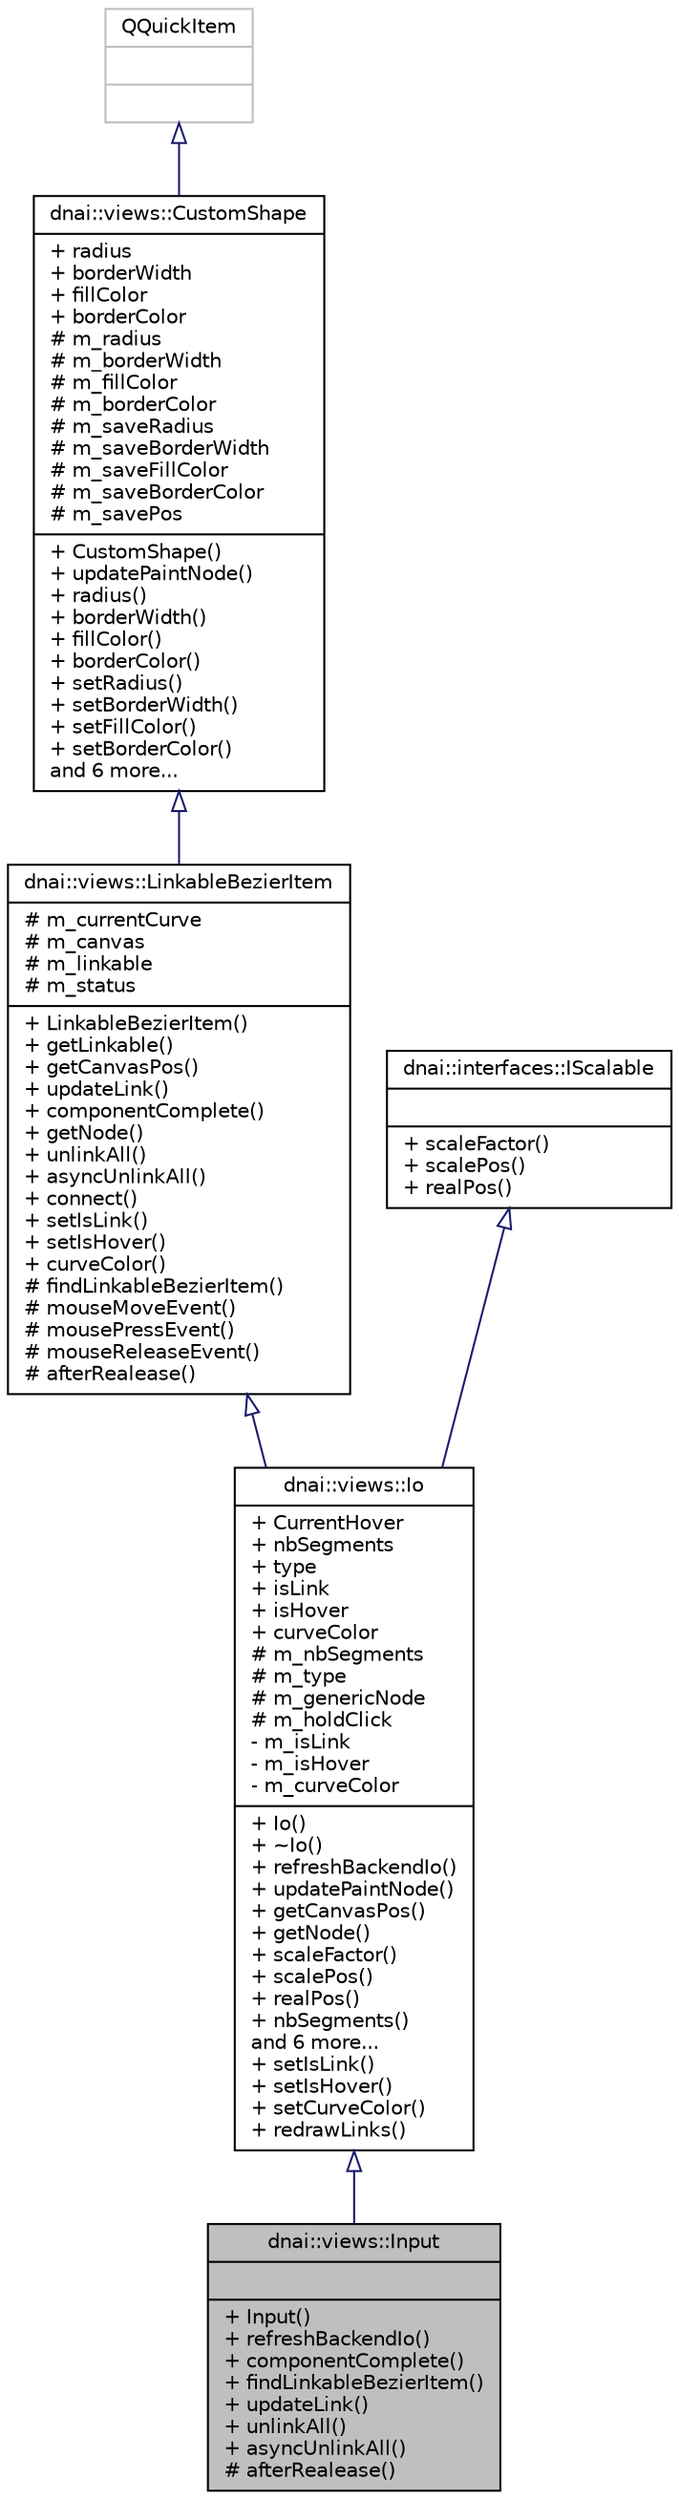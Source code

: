 digraph "dnai::views::Input"
{
  edge [fontname="Helvetica",fontsize="10",labelfontname="Helvetica",labelfontsize="10"];
  node [fontname="Helvetica",fontsize="10",shape=record];
  Node1 [label="{dnai::views::Input\n||+ Input()\l+ refreshBackendIo()\l+ componentComplete()\l+ findLinkableBezierItem()\l+ updateLink()\l+ unlinkAll()\l+ asyncUnlinkAll()\l# afterRealease()\l}",height=0.2,width=0.4,color="black", fillcolor="grey75", style="filled", fontcolor="black"];
  Node2 -> Node1 [dir="back",color="midnightblue",fontsize="10",style="solid",arrowtail="onormal",fontname="Helvetica"];
  Node2 [label="{dnai::views::Io\n|+ CurrentHover\l+ nbSegments\l+ type\l+ isLink\l+ isHover\l+ curveColor\l# m_nbSegments\l# m_type\l# m_genericNode\l# m_holdClick\l- m_isLink\l- m_isHover\l- m_curveColor\l|+ Io()\l+ ~Io()\l+ refreshBackendIo()\l+ updatePaintNode()\l+ getCanvasPos()\l+ getNode()\l+ scaleFactor()\l+ scalePos()\l+ realPos()\l+ nbSegments()\land 6 more...\l+ setIsLink()\l+ setIsHover()\l+ setCurveColor()\l+ redrawLinks()\l}",height=0.2,width=0.4,color="black", fillcolor="white", style="filled",URL="$classdnai_1_1views_1_1_io.html"];
  Node3 -> Node2 [dir="back",color="midnightblue",fontsize="10",style="solid",arrowtail="onormal",fontname="Helvetica"];
  Node3 [label="{dnai::views::LinkableBezierItem\n|# m_currentCurve\l# m_canvas\l# m_linkable\l# m_status\l|+ LinkableBezierItem()\l+ getLinkable()\l+ getCanvasPos()\l+ updateLink()\l+ componentComplete()\l+ getNode()\l+ unlinkAll()\l+ asyncUnlinkAll()\l+ connect()\l+ setIsLink()\l+ setIsHover()\l+ curveColor()\l# findLinkableBezierItem()\l# mouseMoveEvent()\l# mousePressEvent()\l# mouseReleaseEvent()\l# afterRealease()\l}",height=0.2,width=0.4,color="black", fillcolor="white", style="filled",URL="$classdnai_1_1views_1_1_linkable_bezier_item.html"];
  Node4 -> Node3 [dir="back",color="midnightblue",fontsize="10",style="solid",arrowtail="onormal",fontname="Helvetica"];
  Node4 [label="{dnai::views::CustomShape\n|+ radius\l+ borderWidth\l+ fillColor\l+ borderColor\l# m_radius\l# m_borderWidth\l# m_fillColor\l# m_borderColor\l# m_saveRadius\l# m_saveBorderWidth\l# m_saveFillColor\l# m_saveBorderColor\l# m_savePos\l|+ CustomShape()\l+ updatePaintNode()\l+ radius()\l+ borderWidth()\l+ fillColor()\l+ borderColor()\l+ setRadius()\l+ setBorderWidth()\l+ setFillColor()\l+ setBorderColor()\land 6 more...\l}",height=0.2,width=0.4,color="black", fillcolor="white", style="filled",URL="$classdnai_1_1views_1_1_custom_shape.html"];
  Node5 -> Node4 [dir="back",color="midnightblue",fontsize="10",style="solid",arrowtail="onormal",fontname="Helvetica"];
  Node5 [label="{QQuickItem\n||}",height=0.2,width=0.4,color="grey75", fillcolor="white", style="filled"];
  Node6 -> Node2 [dir="back",color="midnightblue",fontsize="10",style="solid",arrowtail="onormal",fontname="Helvetica"];
  Node6 [label="{dnai::interfaces::IScalable\n||+ scaleFactor()\l+ scalePos()\l+ realPos()\l}",height=0.2,width=0.4,color="black", fillcolor="white", style="filled",URL="$classdnai_1_1interfaces_1_1_i_scalable.html",tooltip="This interface allow to create custom scale for inherited object. "];
}
